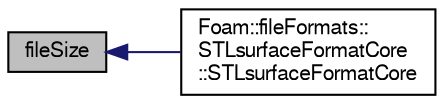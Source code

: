 digraph "fileSize"
{
  bgcolor="transparent";
  edge [fontname="FreeSans",fontsize="10",labelfontname="FreeSans",labelfontsize="10"];
  node [fontname="FreeSans",fontsize="10",shape=record];
  rankdir="LR";
  Node102982 [label="fileSize",height=0.2,width=0.4,color="black", fillcolor="grey75", style="filled", fontcolor="black"];
  Node102982 -> Node102983 [dir="back",color="midnightblue",fontsize="10",style="solid",fontname="FreeSans"];
  Node102983 [label="Foam::fileFormats::\lSTLsurfaceFormatCore\l::STLsurfaceFormatCore",height=0.2,width=0.4,color="black",URL="$a29646.html#aa92108b0ba7fb171ac4fa77467306bf9",tooltip="Read from file, filling in the information. "];
}
